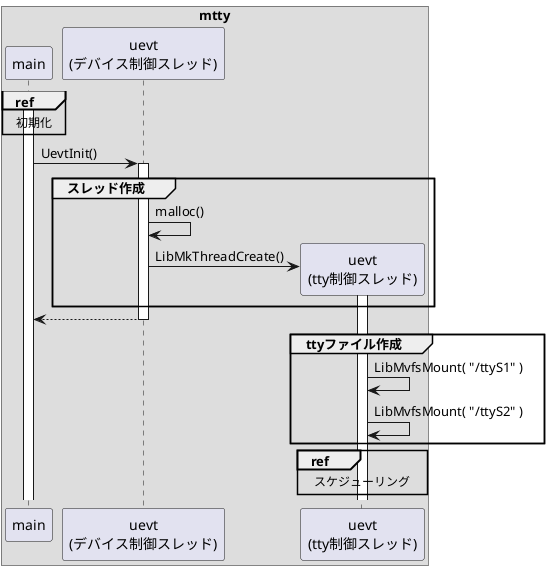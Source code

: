 @startuml

box "mtty"
    participant main
    participant uevt_main as "uevt\n(デバイス制御スレッド)"
    participant uevt_tty  as "uevt\n(tty制御スレッド)"
end box

activate main

ref over main: 初期化

main -> uevt_main: UevtInit()
activate uevt_main

group スレッド作成
    uevt_main -> uevt_main: malloc()

    create uevt_tty
    uevt_main -> uevt_tty: LibMkThreadCreate()
    activate uevt_tty
end

main <-- uevt_main:
deactivate uevt_main



group ttyファイル作成
    uevt_tty -> uevt_tty: LibMvfsMount( "/ttyS1" )
    uevt_tty -> uevt_tty: LibMvfsMount( "/ttyS2" )
end

ref over uevt_tty: スケジューリング

@enduml
